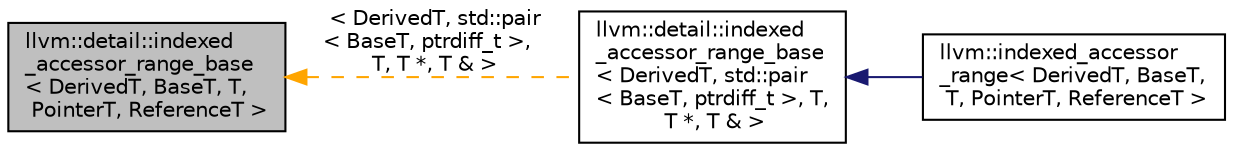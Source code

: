 digraph "llvm::detail::indexed_accessor_range_base&lt; DerivedT, BaseT, T, PointerT, ReferenceT &gt;"
{
 // LATEX_PDF_SIZE
  bgcolor="transparent";
  edge [fontname="Helvetica",fontsize="10",labelfontname="Helvetica",labelfontsize="10"];
  node [fontname="Helvetica",fontsize="10",shape=record];
  rankdir="LR";
  Node1 [label="llvm::detail::indexed\l_accessor_range_base\l\< DerivedT, BaseT, T,\l PointerT, ReferenceT \>",height=0.2,width=0.4,color="black", fillcolor="grey75", style="filled", fontcolor="black",tooltip="The class represents the base of a range of indexed_accessor_iterators."];
  Node1 -> Node2 [dir="back",color="orange",fontsize="10",style="dashed",label=" \< DerivedT, std::pair\l\< BaseT, ptrdiff_t \>,\l T, T *, T & \>" ,fontname="Helvetica"];
  Node2 [label="llvm::detail::indexed\l_accessor_range_base\l\< DerivedT, std::pair\l\< BaseT, ptrdiff_t \>, T,\l T *, T & \>",height=0.2,width=0.4,color="black",URL="$classllvm_1_1detail_1_1indexed__accessor__range__base.html",tooltip=" "];
  Node2 -> Node3 [dir="back",color="midnightblue",fontsize="10",style="solid",fontname="Helvetica"];
  Node3 [label="llvm::indexed_accessor\l_range\< DerivedT, BaseT,\l T, PointerT, ReferenceT \>",height=0.2,width=0.4,color="black",URL="$classllvm_1_1indexed__accessor__range.html",tooltip="This class provides an implementation of a range of indexed_accessor_iterators where the base is not ..."];
}
